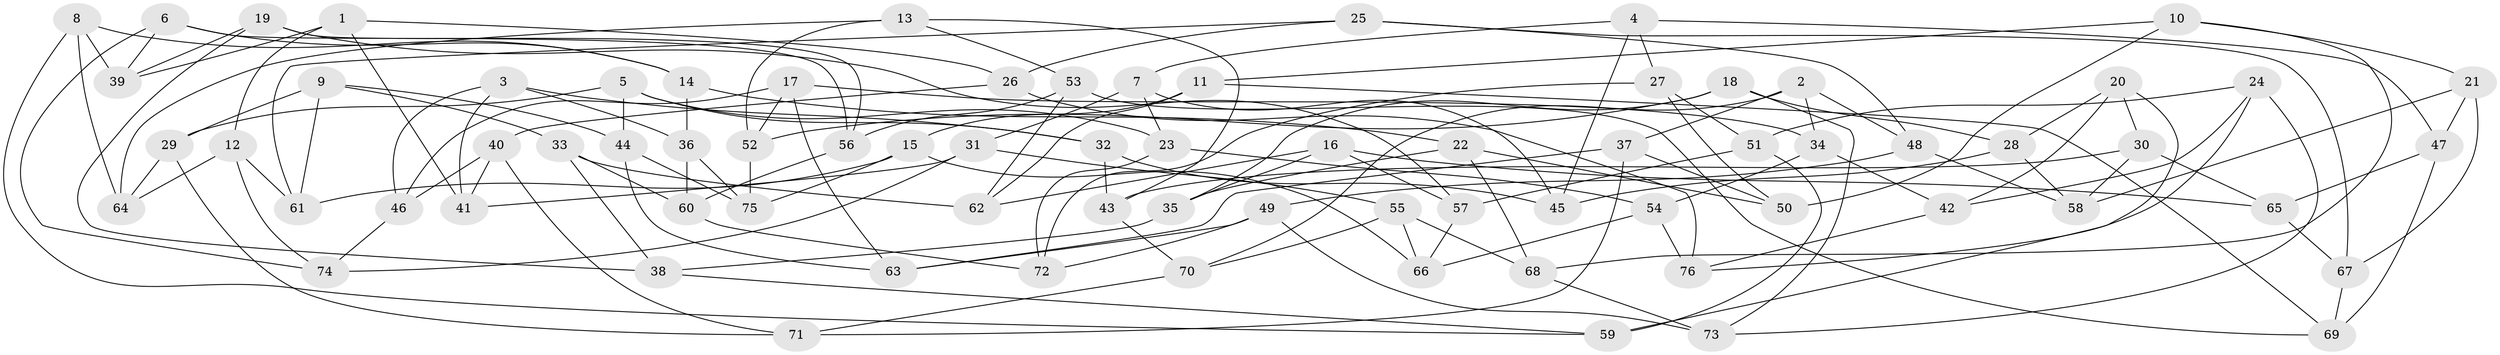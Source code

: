 // Generated by graph-tools (version 1.1) at 2025/26/03/09/25 03:26:57]
// undirected, 76 vertices, 152 edges
graph export_dot {
graph [start="1"]
  node [color=gray90,style=filled];
  1;
  2;
  3;
  4;
  5;
  6;
  7;
  8;
  9;
  10;
  11;
  12;
  13;
  14;
  15;
  16;
  17;
  18;
  19;
  20;
  21;
  22;
  23;
  24;
  25;
  26;
  27;
  28;
  29;
  30;
  31;
  32;
  33;
  34;
  35;
  36;
  37;
  38;
  39;
  40;
  41;
  42;
  43;
  44;
  45;
  46;
  47;
  48;
  49;
  50;
  51;
  52;
  53;
  54;
  55;
  56;
  57;
  58;
  59;
  60;
  61;
  62;
  63;
  64;
  65;
  66;
  67;
  68;
  69;
  70;
  71;
  72;
  73;
  74;
  75;
  76;
  1 -- 26;
  1 -- 41;
  1 -- 39;
  1 -- 12;
  2 -- 34;
  2 -- 48;
  2 -- 37;
  2 -- 70;
  3 -- 41;
  3 -- 46;
  3 -- 36;
  3 -- 32;
  4 -- 47;
  4 -- 7;
  4 -- 45;
  4 -- 27;
  5 -- 32;
  5 -- 29;
  5 -- 23;
  5 -- 44;
  6 -- 74;
  6 -- 14;
  6 -- 39;
  6 -- 56;
  7 -- 23;
  7 -- 31;
  7 -- 45;
  8 -- 59;
  8 -- 64;
  8 -- 39;
  8 -- 14;
  9 -- 33;
  9 -- 61;
  9 -- 44;
  9 -- 29;
  10 -- 11;
  10 -- 50;
  10 -- 21;
  10 -- 68;
  11 -- 69;
  11 -- 15;
  11 -- 62;
  12 -- 74;
  12 -- 64;
  12 -- 61;
  13 -- 52;
  13 -- 64;
  13 -- 43;
  13 -- 53;
  14 -- 36;
  14 -- 22;
  15 -- 61;
  15 -- 66;
  15 -- 75;
  16 -- 62;
  16 -- 35;
  16 -- 57;
  16 -- 65;
  17 -- 46;
  17 -- 34;
  17 -- 63;
  17 -- 52;
  18 -- 73;
  18 -- 35;
  18 -- 52;
  18 -- 28;
  19 -- 56;
  19 -- 38;
  19 -- 57;
  19 -- 39;
  20 -- 30;
  20 -- 59;
  20 -- 42;
  20 -- 28;
  21 -- 58;
  21 -- 47;
  21 -- 67;
  22 -- 68;
  22 -- 35;
  22 -- 50;
  23 -- 54;
  23 -- 72;
  24 -- 42;
  24 -- 76;
  24 -- 73;
  24 -- 51;
  25 -- 67;
  25 -- 26;
  25 -- 48;
  25 -- 61;
  26 -- 40;
  26 -- 76;
  27 -- 72;
  27 -- 51;
  27 -- 50;
  28 -- 58;
  28 -- 45;
  29 -- 64;
  29 -- 71;
  30 -- 58;
  30 -- 65;
  30 -- 43;
  31 -- 74;
  31 -- 41;
  31 -- 55;
  32 -- 45;
  32 -- 43;
  33 -- 60;
  33 -- 38;
  33 -- 62;
  34 -- 42;
  34 -- 54;
  35 -- 38;
  36 -- 60;
  36 -- 75;
  37 -- 63;
  37 -- 50;
  37 -- 71;
  38 -- 59;
  40 -- 46;
  40 -- 41;
  40 -- 71;
  42 -- 76;
  43 -- 70;
  44 -- 75;
  44 -- 63;
  46 -- 74;
  47 -- 69;
  47 -- 65;
  48 -- 58;
  48 -- 49;
  49 -- 73;
  49 -- 63;
  49 -- 72;
  51 -- 57;
  51 -- 59;
  52 -- 75;
  53 -- 56;
  53 -- 62;
  53 -- 69;
  54 -- 66;
  54 -- 76;
  55 -- 68;
  55 -- 70;
  55 -- 66;
  56 -- 60;
  57 -- 66;
  60 -- 72;
  65 -- 67;
  67 -- 69;
  68 -- 73;
  70 -- 71;
}
